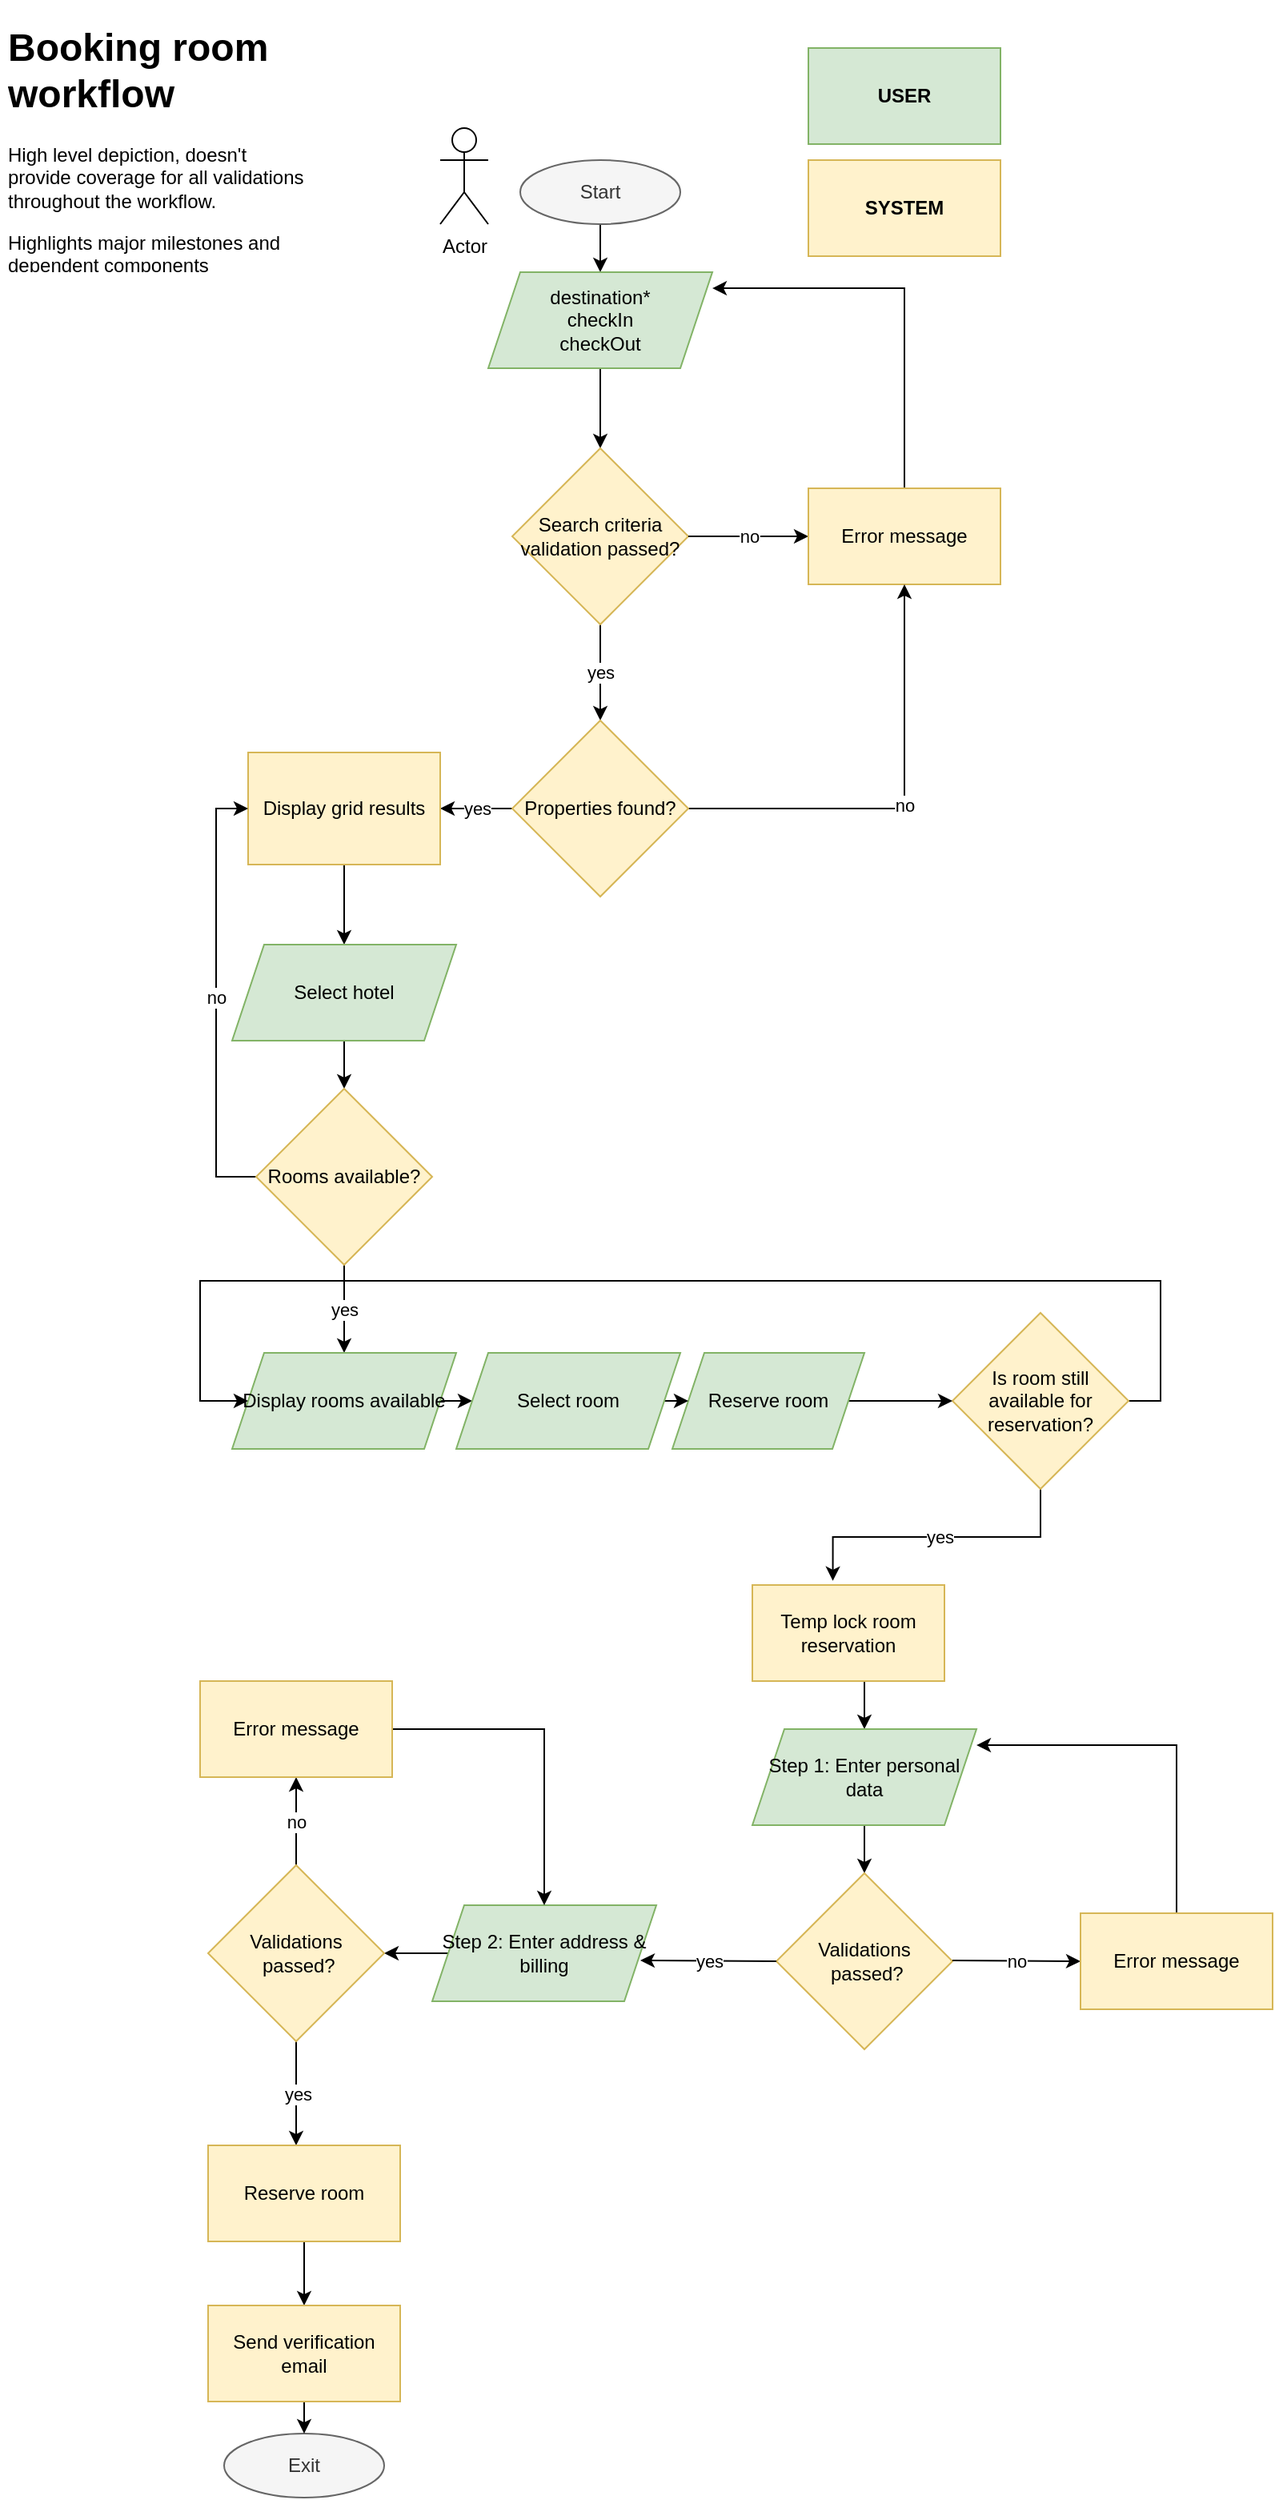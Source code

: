 <mxfile version="16.6.4" type="google"><diagram id="1S5RV3C0XOwkkv1tSqek" name="Page-1"><mxGraphModel dx="1318" dy="818" grid="1" gridSize="10" guides="1" tooltips="1" connect="1" arrows="1" fold="1" page="1" pageScale="1" pageWidth="850" pageHeight="1100" math="0" shadow="0"><root><mxCell id="0"/><mxCell id="1" parent="0"/><mxCell id="YbAPNI37e4oHsVK8WNSN-4" style="edgeStyle=orthogonalEdgeStyle;rounded=0;orthogonalLoop=1;jettySize=auto;html=1;exitX=0.5;exitY=1;exitDx=0;exitDy=0;entryX=0.5;entryY=0;entryDx=0;entryDy=0;" parent="1" source="YbAPNI37e4oHsVK8WNSN-1" target="YbAPNI37e4oHsVK8WNSN-2" edge="1"><mxGeometry relative="1" as="geometry"/></mxCell><mxCell id="YbAPNI37e4oHsVK8WNSN-1" value="Start" style="ellipse;whiteSpace=wrap;html=1;fillColor=#f5f5f5;strokeColor=#666666;fontColor=#333333;" parent="1" vertex="1"><mxGeometry x="340" y="110" width="100" height="40" as="geometry"/></mxCell><mxCell id="YbAPNI37e4oHsVK8WNSN-7" style="edgeStyle=orthogonalEdgeStyle;rounded=0;orthogonalLoop=1;jettySize=auto;html=1;exitX=0.5;exitY=1;exitDx=0;exitDy=0;entryX=0.5;entryY=0;entryDx=0;entryDy=0;" parent="1" source="YbAPNI37e4oHsVK8WNSN-2" target="YbAPNI37e4oHsVK8WNSN-37" edge="1"><mxGeometry relative="1" as="geometry"><mxPoint x="390" y="280" as="targetPoint"/></mxGeometry></mxCell><mxCell id="YbAPNI37e4oHsVK8WNSN-2" value="destination*&lt;br&gt;checkIn&lt;br&gt;checkOut" style="shape=parallelogram;perimeter=parallelogramPerimeter;whiteSpace=wrap;html=1;fixedSize=1;fillColor=#d5e8d4;strokeColor=#82b366;" parent="1" vertex="1"><mxGeometry x="320" y="180" width="140" height="60" as="geometry"/></mxCell><mxCell id="YMiUk2l-Q8O09ntdDosK-59" value="yes" style="edgeStyle=orthogonalEdgeStyle;rounded=0;orthogonalLoop=1;jettySize=auto;html=1;exitX=0.5;exitY=1;exitDx=0;exitDy=0;entryX=0.5;entryY=0;entryDx=0;entryDy=0;" edge="1" parent="1" source="YbAPNI37e4oHsVK8WNSN-37" target="YbAPNI37e4oHsVK8WNSN-50"><mxGeometry relative="1" as="geometry"/></mxCell><mxCell id="YbAPNI37e4oHsVK8WNSN-37" value="Search criteria validation passed?" style="rhombus;whiteSpace=wrap;html=1;fillColor=#fff2cc;strokeColor=#d6b656;" parent="1" vertex="1"><mxGeometry x="335" y="290" width="110" height="110" as="geometry"/></mxCell><mxCell id="YbAPNI37e4oHsVK8WNSN-41" value="" style="endArrow=classic;html=1;rounded=0;exitX=1;exitY=0.5;exitDx=0;exitDy=0;" parent="1" source="YbAPNI37e4oHsVK8WNSN-37" edge="1"><mxGeometry relative="1" as="geometry"><mxPoint x="450" y="350" as="sourcePoint"/><mxPoint x="520" y="345" as="targetPoint"/></mxGeometry></mxCell><mxCell id="YbAPNI37e4oHsVK8WNSN-42" value="no" style="edgeLabel;resizable=0;html=1;align=center;verticalAlign=middle;" parent="YbAPNI37e4oHsVK8WNSN-41" connectable="0" vertex="1"><mxGeometry relative="1" as="geometry"/></mxCell><mxCell id="YMiUk2l-Q8O09ntdDosK-1" style="edgeStyle=orthogonalEdgeStyle;rounded=0;orthogonalLoop=1;jettySize=auto;html=1;exitX=0.5;exitY=0;exitDx=0;exitDy=0;entryX=1;entryY=0.167;entryDx=0;entryDy=0;entryPerimeter=0;" edge="1" parent="1" source="YbAPNI37e4oHsVK8WNSN-44" target="YbAPNI37e4oHsVK8WNSN-2"><mxGeometry relative="1" as="geometry"/></mxCell><mxCell id="YbAPNI37e4oHsVK8WNSN-44" value="Error message" style="rounded=0;whiteSpace=wrap;html=1;fillColor=#fff2cc;strokeColor=#d6b656;" parent="1" vertex="1"><mxGeometry x="520" y="315" width="120" height="60" as="geometry"/></mxCell><mxCell id="YMiUk2l-Q8O09ntdDosK-46" value="no" style="edgeStyle=orthogonalEdgeStyle;rounded=0;orthogonalLoop=1;jettySize=auto;html=1;exitX=1;exitY=0.5;exitDx=0;exitDy=0;entryX=0.5;entryY=1;entryDx=0;entryDy=0;" edge="1" parent="1" source="YbAPNI37e4oHsVK8WNSN-50" target="YbAPNI37e4oHsVK8WNSN-44"><mxGeometry relative="1" as="geometry"/></mxCell><mxCell id="YMiUk2l-Q8O09ntdDosK-60" value="yes" style="edgeStyle=orthogonalEdgeStyle;rounded=0;orthogonalLoop=1;jettySize=auto;html=1;exitX=0;exitY=0.5;exitDx=0;exitDy=0;entryX=1;entryY=0.5;entryDx=0;entryDy=0;" edge="1" parent="1" source="YbAPNI37e4oHsVK8WNSN-50" target="YbAPNI37e4oHsVK8WNSN-58"><mxGeometry relative="1" as="geometry"/></mxCell><mxCell id="YbAPNI37e4oHsVK8WNSN-50" value="Properties found?" style="rhombus;whiteSpace=wrap;html=1;fillColor=#fff2cc;strokeColor=#d6b656;" parent="1" vertex="1"><mxGeometry x="335" y="460" width="110" height="110" as="geometry"/></mxCell><mxCell id="YbAPNI37e4oHsVK8WNSN-67" style="edgeStyle=orthogonalEdgeStyle;rounded=0;orthogonalLoop=1;jettySize=auto;html=1;exitX=0.5;exitY=1;exitDx=0;exitDy=0;entryX=0.5;entryY=0;entryDx=0;entryDy=0;startArrow=none;" parent="1" source="YbAPNI37e4oHsVK8WNSN-93" target="YbAPNI37e4oHsVK8WNSN-62" edge="1"><mxGeometry relative="1" as="geometry"/></mxCell><mxCell id="YMiUk2l-Q8O09ntdDosK-61" style="edgeStyle=orthogonalEdgeStyle;rounded=0;orthogonalLoop=1;jettySize=auto;html=1;exitX=0.5;exitY=1;exitDx=0;exitDy=0;entryX=0.5;entryY=0;entryDx=0;entryDy=0;" edge="1" parent="1" source="YbAPNI37e4oHsVK8WNSN-58" target="YbAPNI37e4oHsVK8WNSN-93"><mxGeometry relative="1" as="geometry"/></mxCell><mxCell id="YbAPNI37e4oHsVK8WNSN-58" value="Display grid results" style="rounded=0;whiteSpace=wrap;html=1;fillColor=#fff2cc;strokeColor=#d6b656;" parent="1" vertex="1"><mxGeometry x="170" y="480" width="120" height="70" as="geometry"/></mxCell><mxCell id="YMiUk2l-Q8O09ntdDosK-63" value="yes" style="edgeStyle=orthogonalEdgeStyle;rounded=0;orthogonalLoop=1;jettySize=auto;html=1;exitX=0.5;exitY=1;exitDx=0;exitDy=0;" edge="1" parent="1" source="YbAPNI37e4oHsVK8WNSN-62" target="YbAPNI37e4oHsVK8WNSN-95"><mxGeometry relative="1" as="geometry"/></mxCell><mxCell id="YMiUk2l-Q8O09ntdDosK-69" value="no" style="edgeStyle=orthogonalEdgeStyle;rounded=0;orthogonalLoop=1;jettySize=auto;html=1;exitX=0;exitY=0.5;exitDx=0;exitDy=0;entryX=0;entryY=0.5;entryDx=0;entryDy=0;" edge="1" parent="1" source="YbAPNI37e4oHsVK8WNSN-62" target="YbAPNI37e4oHsVK8WNSN-58"><mxGeometry relative="1" as="geometry"/></mxCell><mxCell id="YbAPNI37e4oHsVK8WNSN-62" value="Rooms available?" style="rhombus;whiteSpace=wrap;html=1;fillColor=#fff2cc;strokeColor=#d6b656;" parent="1" vertex="1"><mxGeometry x="175" y="690" width="110" height="110" as="geometry"/></mxCell><mxCell id="YbAPNI37e4oHsVK8WNSN-93" value="Select hotel" style="shape=parallelogram;perimeter=parallelogramPerimeter;whiteSpace=wrap;html=1;fixedSize=1;fillColor=#d5e8d4;strokeColor=#82b366;" parent="1" vertex="1"><mxGeometry x="160" y="600" width="140" height="60" as="geometry"/></mxCell><mxCell id="YMiUk2l-Q8O09ntdDosK-74" style="edgeStyle=orthogonalEdgeStyle;rounded=0;orthogonalLoop=1;jettySize=auto;html=1;exitX=1;exitY=0.5;exitDx=0;exitDy=0;entryX=0;entryY=0.5;entryDx=0;entryDy=0;" edge="1" parent="1" source="YbAPNI37e4oHsVK8WNSN-95" target="YMiUk2l-Q8O09ntdDosK-73"><mxGeometry relative="1" as="geometry"/></mxCell><mxCell id="YbAPNI37e4oHsVK8WNSN-95" value="Display rooms available" style="shape=parallelogram;perimeter=parallelogramPerimeter;whiteSpace=wrap;html=1;fixedSize=1;fillColor=#d5e8d4;strokeColor=#82b366;" parent="1" vertex="1"><mxGeometry x="160" y="855" width="140" height="60" as="geometry"/></mxCell><mxCell id="YMiUk2l-Q8O09ntdDosK-72" value="yes" style="edgeStyle=orthogonalEdgeStyle;rounded=0;orthogonalLoop=1;jettySize=auto;html=1;exitX=0.5;exitY=1;exitDx=0;exitDy=0;entryX=0.419;entryY=-0.043;entryDx=0;entryDy=0;entryPerimeter=0;" edge="1" parent="1" source="YMiUk2l-Q8O09ntdDosK-4" target="YMiUk2l-Q8O09ntdDosK-12"><mxGeometry relative="1" as="geometry"/></mxCell><mxCell id="YMiUk2l-Q8O09ntdDosK-77" style="edgeStyle=orthogonalEdgeStyle;rounded=0;orthogonalLoop=1;jettySize=auto;html=1;exitX=1;exitY=0.5;exitDx=0;exitDy=0;entryX=0;entryY=0.5;entryDx=0;entryDy=0;" edge="1" parent="1" source="YMiUk2l-Q8O09ntdDosK-4" target="YbAPNI37e4oHsVK8WNSN-95"><mxGeometry relative="1" as="geometry"><mxPoint x="70" y="838.333" as="targetPoint"/><Array as="points"><mxPoint x="740" y="885"/><mxPoint x="740" y="810"/><mxPoint x="140" y="810"/><mxPoint x="140" y="885"/></Array></mxGeometry></mxCell><mxCell id="YMiUk2l-Q8O09ntdDosK-4" value="Is room still available for reservation?" style="rhombus;whiteSpace=wrap;html=1;fillColor=#fff2cc;strokeColor=#d6b656;" vertex="1" parent="1"><mxGeometry x="610" y="830" width="110" height="110" as="geometry"/></mxCell><mxCell id="YMiUk2l-Q8O09ntdDosK-24" style="edgeStyle=orthogonalEdgeStyle;rounded=0;orthogonalLoop=1;jettySize=auto;html=1;exitX=0.5;exitY=1;exitDx=0;exitDy=0;entryX=0.5;entryY=0;entryDx=0;entryDy=0;" edge="1" parent="1" source="YMiUk2l-Q8O09ntdDosK-12" target="YMiUk2l-Q8O09ntdDosK-14"><mxGeometry relative="1" as="geometry"/></mxCell><mxCell id="YMiUk2l-Q8O09ntdDosK-12" value="Temp lock room reservation" style="rounded=0;whiteSpace=wrap;html=1;fillColor=#fff2cc;strokeColor=#d6b656;" vertex="1" parent="1"><mxGeometry x="485" y="1000" width="120" height="60" as="geometry"/></mxCell><mxCell id="YMiUk2l-Q8O09ntdDosK-26" style="edgeStyle=orthogonalEdgeStyle;rounded=0;orthogonalLoop=1;jettySize=auto;html=1;exitX=0.5;exitY=1;exitDx=0;exitDy=0;entryX=0.5;entryY=0;entryDx=0;entryDy=0;" edge="1" parent="1" source="YMiUk2l-Q8O09ntdDosK-14" target="YMiUk2l-Q8O09ntdDosK-15"><mxGeometry relative="1" as="geometry"/></mxCell><mxCell id="YMiUk2l-Q8O09ntdDosK-14" value="Step 1: Enter personal data" style="shape=parallelogram;perimeter=parallelogramPerimeter;whiteSpace=wrap;html=1;fixedSize=1;fillColor=#d5e8d4;strokeColor=#82b366;" vertex="1" parent="1"><mxGeometry x="485" y="1090" width="140" height="60" as="geometry"/></mxCell><mxCell id="YMiUk2l-Q8O09ntdDosK-15" value="Validations&lt;br&gt;&amp;nbsp;passed?" style="rhombus;whiteSpace=wrap;html=1;fillColor=#fff2cc;strokeColor=#d6b656;" vertex="1" parent="1"><mxGeometry x="500" y="1180" width="110" height="110" as="geometry"/></mxCell><mxCell id="YMiUk2l-Q8O09ntdDosK-16" value="" style="endArrow=classic;html=1;rounded=0;exitX=1;exitY=0.5;exitDx=0;exitDy=0;entryX=0;entryY=0.5;entryDx=0;entryDy=0;" edge="1" parent="1" target="YMiUk2l-Q8O09ntdDosK-21"><mxGeometry relative="1" as="geometry"><mxPoint x="610" y="1234.5" as="sourcePoint"/><mxPoint x="685" y="1234.5" as="targetPoint"/></mxGeometry></mxCell><mxCell id="YMiUk2l-Q8O09ntdDosK-17" value="no" style="edgeLabel;resizable=0;html=1;align=center;verticalAlign=middle;" connectable="0" vertex="1" parent="YMiUk2l-Q8O09ntdDosK-16"><mxGeometry relative="1" as="geometry"/></mxCell><mxCell id="YMiUk2l-Q8O09ntdDosK-19" value="" style="endArrow=classic;html=1;rounded=0;exitX=0;exitY=0.5;exitDx=0;exitDy=0;" edge="1" parent="1" source="YMiUk2l-Q8O09ntdDosK-15"><mxGeometry relative="1" as="geometry"><mxPoint x="490" y="1234.5" as="sourcePoint"/><mxPoint x="415" y="1234.5" as="targetPoint"/></mxGeometry></mxCell><mxCell id="YMiUk2l-Q8O09ntdDosK-20" value="yes" style="edgeLabel;resizable=0;html=1;align=center;verticalAlign=middle;" connectable="0" vertex="1" parent="YMiUk2l-Q8O09ntdDosK-19"><mxGeometry relative="1" as="geometry"/></mxCell><mxCell id="YMiUk2l-Q8O09ntdDosK-27" style="edgeStyle=orthogonalEdgeStyle;rounded=0;orthogonalLoop=1;jettySize=auto;html=1;exitX=0.5;exitY=0;exitDx=0;exitDy=0;entryX=1;entryY=0.167;entryDx=0;entryDy=0;entryPerimeter=0;" edge="1" parent="1" source="YMiUk2l-Q8O09ntdDosK-21" target="YMiUk2l-Q8O09ntdDosK-14"><mxGeometry relative="1" as="geometry"/></mxCell><mxCell id="YMiUk2l-Q8O09ntdDosK-21" value="Error message" style="rounded=0;whiteSpace=wrap;html=1;fillColor=#fff2cc;strokeColor=#d6b656;" vertex="1" parent="1"><mxGeometry x="690" y="1205" width="120" height="60" as="geometry"/></mxCell><mxCell id="YMiUk2l-Q8O09ntdDosK-38" style="edgeStyle=orthogonalEdgeStyle;rounded=0;orthogonalLoop=1;jettySize=auto;html=1;exitX=0;exitY=0.5;exitDx=0;exitDy=0;entryX=1;entryY=0.5;entryDx=0;entryDy=0;" edge="1" parent="1" source="YMiUk2l-Q8O09ntdDosK-28" target="YMiUk2l-Q8O09ntdDosK-30"><mxGeometry relative="1" as="geometry"/></mxCell><mxCell id="YMiUk2l-Q8O09ntdDosK-28" value="Step 2: Enter address &amp;amp; billing" style="shape=parallelogram;perimeter=parallelogramPerimeter;whiteSpace=wrap;html=1;fixedSize=1;fillColor=#d5e8d4;strokeColor=#82b366;" vertex="1" parent="1"><mxGeometry x="285" y="1200" width="140" height="60" as="geometry"/></mxCell><mxCell id="YMiUk2l-Q8O09ntdDosK-41" value="no" style="edgeStyle=orthogonalEdgeStyle;rounded=0;orthogonalLoop=1;jettySize=auto;html=1;exitX=0.5;exitY=0;exitDx=0;exitDy=0;entryX=0.5;entryY=1;entryDx=0;entryDy=0;" edge="1" parent="1" source="YMiUk2l-Q8O09ntdDosK-30" target="YMiUk2l-Q8O09ntdDosK-36"><mxGeometry relative="1" as="geometry"/></mxCell><mxCell id="YMiUk2l-Q8O09ntdDosK-42" value="yes" style="edgeStyle=orthogonalEdgeStyle;rounded=0;orthogonalLoop=1;jettySize=auto;html=1;exitX=0.5;exitY=1;exitDx=0;exitDy=0;" edge="1" parent="1" source="YMiUk2l-Q8O09ntdDosK-30"><mxGeometry relative="1" as="geometry"><mxPoint x="200" y="1350" as="targetPoint"/></mxGeometry></mxCell><mxCell id="YMiUk2l-Q8O09ntdDosK-30" value="Validations&lt;br&gt;&amp;nbsp;passed?" style="rhombus;whiteSpace=wrap;html=1;fillColor=#fff2cc;strokeColor=#d6b656;" vertex="1" parent="1"><mxGeometry x="145" y="1175" width="110" height="110" as="geometry"/></mxCell><mxCell id="YMiUk2l-Q8O09ntdDosK-39" style="edgeStyle=orthogonalEdgeStyle;rounded=0;orthogonalLoop=1;jettySize=auto;html=1;exitX=1;exitY=0.5;exitDx=0;exitDy=0;" edge="1" parent="1" source="YMiUk2l-Q8O09ntdDosK-36" target="YMiUk2l-Q8O09ntdDosK-28"><mxGeometry relative="1" as="geometry"/></mxCell><mxCell id="YMiUk2l-Q8O09ntdDosK-36" value="Error message" style="rounded=0;whiteSpace=wrap;html=1;fillColor=#fff2cc;strokeColor=#d6b656;" vertex="1" parent="1"><mxGeometry x="140" y="1060" width="120" height="60" as="geometry"/></mxCell><mxCell id="YMiUk2l-Q8O09ntdDosK-45" style="edgeStyle=orthogonalEdgeStyle;rounded=0;orthogonalLoop=1;jettySize=auto;html=1;exitX=0.5;exitY=1;exitDx=0;exitDy=0;entryX=0.5;entryY=0;entryDx=0;entryDy=0;" edge="1" parent="1" source="YMiUk2l-Q8O09ntdDosK-43"><mxGeometry relative="1" as="geometry"><mxPoint x="205" y="1450" as="targetPoint"/></mxGeometry></mxCell><mxCell id="YMiUk2l-Q8O09ntdDosK-43" value="Reserve room" style="rounded=0;whiteSpace=wrap;html=1;fillColor=#fff2cc;strokeColor=#d6b656;" vertex="1" parent="1"><mxGeometry x="145" y="1350" width="120" height="60" as="geometry"/></mxCell><mxCell id="YMiUk2l-Q8O09ntdDosK-51" value="Actor" style="shape=umlActor;verticalLabelPosition=bottom;verticalAlign=top;html=1;outlineConnect=0;" vertex="1" parent="1"><mxGeometry x="290" y="90" width="30" height="60" as="geometry"/></mxCell><mxCell id="YMiUk2l-Q8O09ntdDosK-52" value="Exit" style="ellipse;whiteSpace=wrap;html=1;fillColor=#f5f5f5;fontColor=#333333;strokeColor=#666666;" vertex="1" parent="1"><mxGeometry x="155" y="1530" width="100" height="40" as="geometry"/></mxCell><mxCell id="YMiUk2l-Q8O09ntdDosK-56" value="&lt;b&gt;USER&lt;/b&gt;" style="rounded=0;whiteSpace=wrap;html=1;fillColor=#d5e8d4;strokeColor=#82b366;" vertex="1" parent="1"><mxGeometry x="520" y="40" width="120" height="60" as="geometry"/></mxCell><mxCell id="YMiUk2l-Q8O09ntdDosK-57" value="&lt;b&gt;SYSTEM&lt;/b&gt;" style="rounded=0;whiteSpace=wrap;html=1;fillColor=#fff2cc;strokeColor=#d6b656;" vertex="1" parent="1"><mxGeometry x="520" y="110" width="120" height="60" as="geometry"/></mxCell><mxCell id="YMiUk2l-Q8O09ntdDosK-71" style="edgeStyle=orthogonalEdgeStyle;rounded=0;orthogonalLoop=1;jettySize=auto;html=1;exitX=1;exitY=0.5;exitDx=0;exitDy=0;entryX=0;entryY=0.5;entryDx=0;entryDy=0;" edge="1" parent="1" source="YMiUk2l-Q8O09ntdDosK-58" target="YMiUk2l-Q8O09ntdDosK-4"><mxGeometry relative="1" as="geometry"/></mxCell><mxCell id="YMiUk2l-Q8O09ntdDosK-58" value="&lt;span&gt;Reserve room&lt;/span&gt;" style="shape=parallelogram;perimeter=parallelogramPerimeter;whiteSpace=wrap;html=1;fixedSize=1;fillColor=#d5e8d4;strokeColor=#82b366;" vertex="1" parent="1"><mxGeometry x="435" y="855" width="120" height="60" as="geometry"/></mxCell><mxCell id="YMiUk2l-Q8O09ntdDosK-68" value="&lt;h1&gt;Booking room workflow&lt;/h1&gt;&lt;p&gt;High level depiction, doesn't provide coverage for all validations throughout the workflow.&lt;/p&gt;&lt;p&gt;Highlights major milestones and dependent components&lt;/p&gt;" style="text;html=1;strokeColor=none;fillColor=none;spacing=5;spacingTop=-20;whiteSpace=wrap;overflow=hidden;rounded=0;" vertex="1" parent="1"><mxGeometry x="15" y="20" width="195" height="160" as="geometry"/></mxCell><mxCell id="YMiUk2l-Q8O09ntdDosK-76" style="edgeStyle=orthogonalEdgeStyle;rounded=0;orthogonalLoop=1;jettySize=auto;html=1;exitX=1;exitY=0.5;exitDx=0;exitDy=0;entryX=0;entryY=0.5;entryDx=0;entryDy=0;" edge="1" parent="1" source="YMiUk2l-Q8O09ntdDosK-73" target="YMiUk2l-Q8O09ntdDosK-58"><mxGeometry relative="1" as="geometry"/></mxCell><mxCell id="YMiUk2l-Q8O09ntdDosK-73" value="Select room" style="shape=parallelogram;perimeter=parallelogramPerimeter;whiteSpace=wrap;html=1;fixedSize=1;fillColor=#d5e8d4;strokeColor=#82b366;" vertex="1" parent="1"><mxGeometry x="300" y="855" width="140" height="60" as="geometry"/></mxCell><mxCell id="YMiUk2l-Q8O09ntdDosK-79" style="edgeStyle=orthogonalEdgeStyle;rounded=0;orthogonalLoop=1;jettySize=auto;html=1;exitX=0.5;exitY=1;exitDx=0;exitDy=0;entryX=0.5;entryY=0;entryDx=0;entryDy=0;" edge="1" parent="1" source="YMiUk2l-Q8O09ntdDosK-78"><mxGeometry relative="1" as="geometry"><mxPoint x="205" y="1530.0" as="targetPoint"/></mxGeometry></mxCell><mxCell id="YMiUk2l-Q8O09ntdDosK-78" value="Send verification email" style="rounded=0;whiteSpace=wrap;html=1;fillColor=#fff2cc;strokeColor=#d6b656;" vertex="1" parent="1"><mxGeometry x="145" y="1450" width="120" height="60" as="geometry"/></mxCell></root></mxGraphModel></diagram></mxfile>